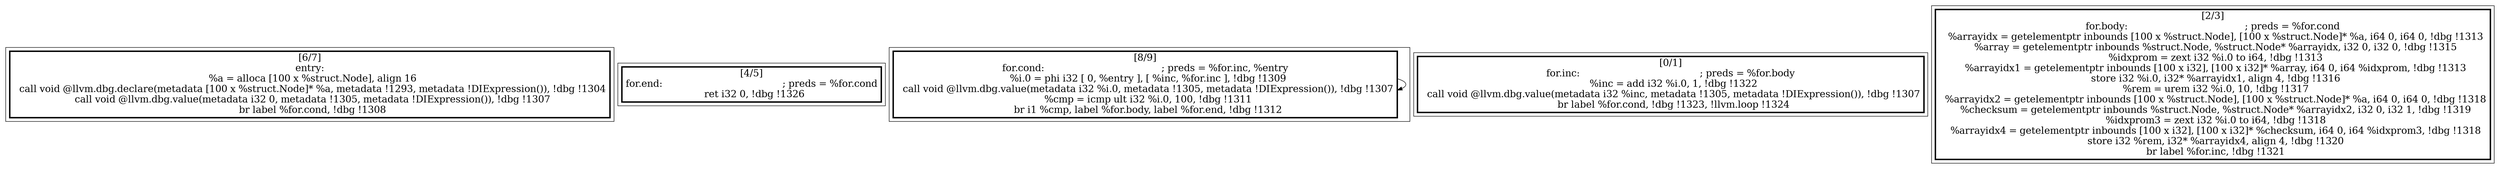 
digraph G {





subgraph cluster4 {


node24 [penwidth=3.0,fontsize=20,shape=rectangle,label="[6/7]
entry:
  %a = alloca [100 x %struct.Node], align 16
  call void @llvm.dbg.declare(metadata [100 x %struct.Node]* %a, metadata !1293, metadata !DIExpression()), !dbg !1304
  call void @llvm.dbg.value(metadata i32 0, metadata !1305, metadata !DIExpression()), !dbg !1307
  br label %for.cond, !dbg !1308
" ]



}

subgraph cluster3 {


node23 [penwidth=3.0,fontsize=20,shape=rectangle,label="[4/5]
for.end:                                          ; preds = %for.cond
  ret i32 0, !dbg !1326
" ]



}

subgraph cluster2 {


node22 [penwidth=3.0,fontsize=20,shape=rectangle,label="[8/9]
for.cond:                                         ; preds = %for.inc, %entry
  %i.0 = phi i32 [ 0, %entry ], [ %inc, %for.inc ], !dbg !1309
  call void @llvm.dbg.value(metadata i32 %i.0, metadata !1305, metadata !DIExpression()), !dbg !1307
  %cmp = icmp ult i32 %i.0, 100, !dbg !1311
  br i1 %cmp, label %for.body, label %for.end, !dbg !1312
" ]

node22->node22 [ ]


}

subgraph cluster0 {


node20 [penwidth=3.0,fontsize=20,shape=rectangle,label="[0/1]
for.inc:                                          ; preds = %for.body
  %inc = add i32 %i.0, 1, !dbg !1322
  call void @llvm.dbg.value(metadata i32 %inc, metadata !1305, metadata !DIExpression()), !dbg !1307
  br label %for.cond, !dbg !1323, !llvm.loop !1324
" ]



}

subgraph cluster1 {


node21 [penwidth=3.0,fontsize=20,shape=rectangle,label="[2/3]
for.body:                                         ; preds = %for.cond
  %arrayidx = getelementptr inbounds [100 x %struct.Node], [100 x %struct.Node]* %a, i64 0, i64 0, !dbg !1313
  %array = getelementptr inbounds %struct.Node, %struct.Node* %arrayidx, i32 0, i32 0, !dbg !1315
  %idxprom = zext i32 %i.0 to i64, !dbg !1313
  %arrayidx1 = getelementptr inbounds [100 x i32], [100 x i32]* %array, i64 0, i64 %idxprom, !dbg !1313
  store i32 %i.0, i32* %arrayidx1, align 4, !dbg !1316
  %rem = urem i32 %i.0, 10, !dbg !1317
  %arrayidx2 = getelementptr inbounds [100 x %struct.Node], [100 x %struct.Node]* %a, i64 0, i64 0, !dbg !1318
  %checksum = getelementptr inbounds %struct.Node, %struct.Node* %arrayidx2, i32 0, i32 1, !dbg !1319
  %idxprom3 = zext i32 %i.0 to i64, !dbg !1318
  %arrayidx4 = getelementptr inbounds [100 x i32], [100 x i32]* %checksum, i64 0, i64 %idxprom3, !dbg !1318
  store i32 %rem, i32* %arrayidx4, align 4, !dbg !1320
  br label %for.inc, !dbg !1321
" ]



}

}
